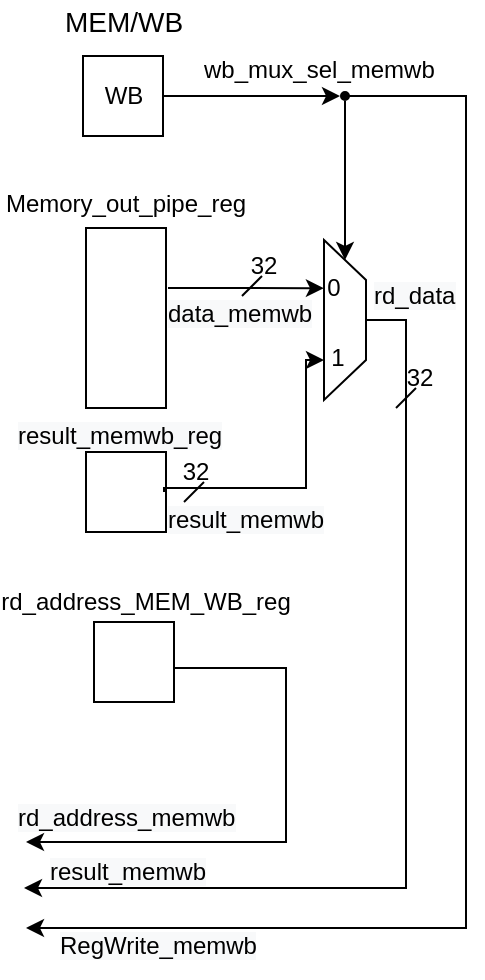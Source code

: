 <mxfile version="14.4.2" type="device"><diagram id="aepfmEy2WuYmVpdrFvKg" name="Page-1"><mxGraphModel dx="36" dy="393" grid="1" gridSize="10" guides="1" tooltips="1" connect="1" arrows="1" fold="1" page="1" pageScale="1" pageWidth="827" pageHeight="1169" math="0" shadow="0"><root><mxCell id="0"/><mxCell id="1" parent="0"/><mxCell id="-qrS-8VEBOiOH6Dw9lYV-1" value="" style="rounded=0;whiteSpace=wrap;html=1;strokeWidth=1;fillColor=none;" parent="1" vertex="1"><mxGeometry x="1550" y="460" width="40" height="90" as="geometry"/></mxCell><mxCell id="-qrS-8VEBOiOH6Dw9lYV-2" value="Memory_out_pipe_reg" style="text;html=1;strokeColor=none;fillColor=none;align=center;verticalAlign=middle;whiteSpace=wrap;rounded=0;" parent="1" vertex="1"><mxGeometry x="1550" y="437.5" width="40" height="20" as="geometry"/></mxCell><mxCell id="-qrS-8VEBOiOH6Dw9lYV-3" value="&lt;font style=&quot;font-size: 14px&quot;&gt;MEM/WB&lt;/font&gt;" style="text;html=1;strokeColor=none;fillColor=none;align=center;verticalAlign=middle;whiteSpace=wrap;rounded=0;dashed=1;" parent="1" vertex="1"><mxGeometry x="1548.5" y="346.5" width="40" height="20" as="geometry"/></mxCell><mxCell id="-qrS-8VEBOiOH6Dw9lYV-52" style="edgeStyle=orthogonalEdgeStyle;rounded=0;orthogonalLoop=1;jettySize=auto;html=1;exitX=0.5;exitY=0;exitDx=0;exitDy=0;" parent="1" source="-qrS-8VEBOiOH6Dw9lYV-4" edge="1"><mxGeometry relative="1" as="geometry"><mxPoint x="1519" y="790" as="targetPoint"/><Array as="points"><mxPoint x="1710" y="506"/><mxPoint x="1710" y="790"/><mxPoint x="1520" y="790"/></Array></mxGeometry></mxCell><mxCell id="-qrS-8VEBOiOH6Dw9lYV-4" value="" style="shape=trapezoid;perimeter=trapezoidPerimeter;whiteSpace=wrap;html=1;fixedSize=1;fillColor=#FFFFFF;direction=south;" parent="1" vertex="1"><mxGeometry x="1669" y="466" width="21" height="80" as="geometry"/></mxCell><mxCell id="-qrS-8VEBOiOH6Dw9lYV-6" value="0" style="text;html=1;strokeColor=none;fillColor=none;align=center;verticalAlign=middle;whiteSpace=wrap;rounded=0;" parent="1" vertex="1"><mxGeometry x="1654" y="480" width="40" height="20" as="geometry"/></mxCell><mxCell id="-qrS-8VEBOiOH6Dw9lYV-7" value="1" style="text;html=1;strokeColor=none;fillColor=none;align=center;verticalAlign=middle;whiteSpace=wrap;rounded=0;" parent="1" vertex="1"><mxGeometry x="1663" y="515" width="26" height="20" as="geometry"/></mxCell><mxCell id="-qrS-8VEBOiOH6Dw9lYV-8" value="WB" style="rounded=0;whiteSpace=wrap;html=1;" parent="1" vertex="1"><mxGeometry x="1548.5" y="374" width="40" height="40" as="geometry"/></mxCell><mxCell id="-qrS-8VEBOiOH6Dw9lYV-49" style="edgeStyle=orthogonalEdgeStyle;rounded=0;orthogonalLoop=1;jettySize=auto;html=1;exitX=1;exitY=0.5;exitDx=0;exitDy=0;" parent="1" source="-qrS-8VEBOiOH6Dw9lYV-9" edge="1"><mxGeometry relative="1" as="geometry"><mxPoint x="1520" y="767" as="targetPoint"/><Array as="points"><mxPoint x="1650" y="680"/><mxPoint x="1650" y="767"/></Array></mxGeometry></mxCell><mxCell id="-qrS-8VEBOiOH6Dw9lYV-9" value="" style="rounded=0;whiteSpace=wrap;html=1;" parent="1" vertex="1"><mxGeometry x="1554" y="657" width="40" height="40" as="geometry"/></mxCell><mxCell id="-qrS-8VEBOiOH6Dw9lYV-10" value="" style="rounded=0;whiteSpace=wrap;html=1;" parent="1" vertex="1"><mxGeometry x="1550" y="572" width="40" height="40" as="geometry"/></mxCell><mxCell id="-qrS-8VEBOiOH6Dw9lYV-13" value="rd_address_MEM_WB_reg" style="text;html=1;strokeColor=none;fillColor=none;align=center;verticalAlign=middle;whiteSpace=wrap;rounded=0;" parent="1" vertex="1"><mxGeometry x="1560" y="637" width="40" height="20" as="geometry"/></mxCell><mxCell id="-qrS-8VEBOiOH6Dw9lYV-18" value="" style="endArrow=classic;html=1;entryX=0.301;entryY=1.002;entryDx=0;entryDy=0;entryPerimeter=0;" parent="1" target="-qrS-8VEBOiOH6Dw9lYV-4" edge="1"><mxGeometry width="50" height="50" relative="1" as="geometry"><mxPoint x="1591" y="490" as="sourcePoint"/><mxPoint x="1650" y="489.84" as="targetPoint"/></mxGeometry></mxCell><mxCell id="-qrS-8VEBOiOH6Dw9lYV-23" value="&lt;span style=&quot;color: rgb(0 , 0 , 0) ; font-family: &amp;#34;helvetica&amp;#34; ; font-size: 12px ; font-style: normal ; font-weight: 400 ; letter-spacing: normal ; text-align: center ; text-indent: 0px ; text-transform: none ; word-spacing: 0px ; background-color: rgb(248 , 249 , 250) ; display: inline ; float: none&quot;&gt;result_memwb_reg&lt;/span&gt;" style="text;whiteSpace=wrap;html=1;" parent="1" vertex="1"><mxGeometry x="1514" y="550" width="110" height="30" as="geometry"/></mxCell><mxCell id="-qrS-8VEBOiOH6Dw9lYV-25" value="" style="endArrow=none;html=1;" parent="1" edge="1"><mxGeometry width="50" height="50" relative="1" as="geometry"><mxPoint x="1628.0" y="494" as="sourcePoint"/><mxPoint x="1638.0" y="484" as="targetPoint"/></mxGeometry></mxCell><mxCell id="-qrS-8VEBOiOH6Dw9lYV-26" value="32" style="text;html=1;strokeColor=none;fillColor=none;align=center;verticalAlign=middle;whiteSpace=wrap;rounded=0;" parent="1" vertex="1"><mxGeometry x="1619" y="469" width="40" height="20" as="geometry"/></mxCell><mxCell id="-qrS-8VEBOiOH6Dw9lYV-27" value="" style="endArrow=none;html=1;" parent="1" edge="1"><mxGeometry width="50" height="50" relative="1" as="geometry"><mxPoint x="1599" y="597" as="sourcePoint"/><mxPoint x="1609" y="587" as="targetPoint"/></mxGeometry></mxCell><mxCell id="-qrS-8VEBOiOH6Dw9lYV-28" value="32" style="text;html=1;strokeColor=none;fillColor=none;align=center;verticalAlign=middle;whiteSpace=wrap;rounded=0;" parent="1" vertex="1"><mxGeometry x="1590" y="572" width="30" height="20" as="geometry"/></mxCell><mxCell id="-qrS-8VEBOiOH6Dw9lYV-29" value="&lt;span style=&quot;color: rgb(0 , 0 , 0) ; font-family: &amp;#34;helvetica&amp;#34; ; font-size: 12px ; font-style: normal ; font-weight: 400 ; letter-spacing: normal ; text-align: center ; text-indent: 0px ; text-transform: none ; word-spacing: 0px ; background-color: rgb(248 , 249 , 250) ; display: inline ; float: none&quot;&gt;data_memwb&lt;/span&gt;" style="text;whiteSpace=wrap;html=1;" parent="1" vertex="1"><mxGeometry x="1589" y="489" width="80" height="30" as="geometry"/></mxCell><mxCell id="MGSgl28vrpBpLmP73TOd-1" style="edgeStyle=orthogonalEdgeStyle;rounded=0;orthogonalLoop=1;jettySize=auto;html=1;exitX=0;exitY=0;exitDx=0;exitDy=0;entryX=0.75;entryY=1;entryDx=0;entryDy=0;" edge="1" parent="1" source="-qrS-8VEBOiOH6Dw9lYV-31" target="-qrS-8VEBOiOH6Dw9lYV-4"><mxGeometry relative="1" as="geometry"><Array as="points"><mxPoint x="1589" y="590"/><mxPoint x="1660" y="590"/><mxPoint x="1660" y="526"/></Array></mxGeometry></mxCell><mxCell id="-qrS-8VEBOiOH6Dw9lYV-31" value="&lt;span style=&quot;color: rgb(0 , 0 , 0) ; font-family: &amp;#34;helvetica&amp;#34; ; font-size: 12px ; font-style: normal ; font-weight: 400 ; letter-spacing: normal ; text-align: center ; text-indent: 0px ; text-transform: none ; word-spacing: 0px ; background-color: rgb(248 , 249 , 250) ; display: inline ; float: none&quot;&gt;result_memwb&lt;/span&gt;" style="text;whiteSpace=wrap;html=1;" parent="1" vertex="1"><mxGeometry x="1589" y="592" width="80" height="30" as="geometry"/></mxCell><mxCell id="-qrS-8VEBOiOH6Dw9lYV-41" style="edgeStyle=orthogonalEdgeStyle;rounded=0;orthogonalLoop=1;jettySize=auto;html=1;exitX=0.9;exitY=0.5;exitDx=0;exitDy=0;exitPerimeter=0;" parent="1" source="-qrS-8VEBOiOH6Dw9lYV-21" edge="1"><mxGeometry relative="1" as="geometry"><mxPoint x="1520" y="810" as="targetPoint"/><Array as="points"><mxPoint x="1740" y="394"/><mxPoint x="1740" y="810"/></Array></mxGeometry></mxCell><mxCell id="BP3VVnvkTQzq9hoqhx6c-5" style="edgeStyle=orthogonalEdgeStyle;rounded=0;orthogonalLoop=1;jettySize=auto;html=1;entryX=0;entryY=0.5;entryDx=0;entryDy=0;" parent="1" source="-qrS-8VEBOiOH6Dw9lYV-21" target="-qrS-8VEBOiOH6Dw9lYV-4" edge="1"><mxGeometry relative="1" as="geometry"/></mxCell><mxCell id="-qrS-8VEBOiOH6Dw9lYV-21" value="" style="verticalLabelPosition=bottom;shadow=0;dashed=0;align=center;html=1;verticalAlign=top;shape=mxgraph.electrical.logic_gates.inverting_contact;fillColor=#000000;" parent="1" vertex="1"><mxGeometry x="1677" y="391.5" width="5" height="5" as="geometry"/></mxCell><mxCell id="-qrS-8VEBOiOH6Dw9lYV-37" value="" style="endArrow=classic;html=1;exitX=1;exitY=0.5;exitDx=0;exitDy=0;" parent="1" source="-qrS-8VEBOiOH6Dw9lYV-8" target="-qrS-8VEBOiOH6Dw9lYV-21" edge="1"><mxGeometry width="50" height="50" relative="1" as="geometry"><mxPoint x="1588.5" y="394" as="sourcePoint"/><mxPoint x="1769.5" y="394" as="targetPoint"/></mxGeometry></mxCell><mxCell id="-qrS-8VEBOiOH6Dw9lYV-44" value="&lt;div style=&quot;text-align: center&quot;&gt;&lt;span&gt;&lt;font face=&quot;helvetica&quot;&gt;wb_mux_sel_memwb&lt;/font&gt;&lt;/span&gt;&lt;/div&gt;" style="text;whiteSpace=wrap;html=1;" parent="1" vertex="1"><mxGeometry x="1607" y="366.5" width="130" height="30" as="geometry"/></mxCell><mxCell id="-qrS-8VEBOiOH6Dw9lYV-46" value="&lt;span style=&quot;color: rgb(0 , 0 , 0) ; font-family: &amp;#34;helvetica&amp;#34; ; font-size: 12px ; font-style: normal ; font-weight: 400 ; letter-spacing: normal ; text-align: center ; text-indent: 0px ; text-transform: none ; word-spacing: 0px ; background-color: rgb(248 , 249 , 250) ; display: inline ; float: none&quot;&gt;rd_data&lt;/span&gt;" style="text;whiteSpace=wrap;html=1;" parent="1" vertex="1"><mxGeometry x="1692" y="480" width="50" height="30" as="geometry"/></mxCell><mxCell id="-qrS-8VEBOiOH6Dw9lYV-47" value="" style="endArrow=none;html=1;" parent="1" edge="1"><mxGeometry width="50" height="50" relative="1" as="geometry"><mxPoint x="1705.0" y="550" as="sourcePoint"/><mxPoint x="1715.0" y="540" as="targetPoint"/></mxGeometry></mxCell><mxCell id="-qrS-8VEBOiOH6Dw9lYV-48" value="32" style="text;html=1;strokeColor=none;fillColor=none;align=center;verticalAlign=middle;whiteSpace=wrap;rounded=0;" parent="1" vertex="1"><mxGeometry x="1697" y="525" width="40" height="20" as="geometry"/></mxCell><mxCell id="-qrS-8VEBOiOH6Dw9lYV-50" style="edgeStyle=orthogonalEdgeStyle;rounded=0;orthogonalLoop=1;jettySize=auto;html=1;exitX=0.5;exitY=1;exitDx=0;exitDy=0;" parent="1" source="-qrS-8VEBOiOH6Dw9lYV-46" target="-qrS-8VEBOiOH6Dw9lYV-46" edge="1"><mxGeometry relative="1" as="geometry"/></mxCell><mxCell id="BP3VVnvkTQzq9hoqhx6c-1" value="&lt;span style=&quot;color: rgb(0 , 0 , 0) ; font-family: &amp;#34;helvetica&amp;#34; ; font-size: 12px ; font-style: normal ; font-weight: 400 ; letter-spacing: normal ; text-align: center ; text-indent: 0px ; text-transform: none ; word-spacing: 0px ; background-color: rgb(248 , 249 , 250) ; display: inline ; float: none&quot;&gt;RegWrite_memwb&lt;/span&gt;" style="text;whiteSpace=wrap;html=1;" parent="1" vertex="1"><mxGeometry x="1535" y="805" width="110" height="30" as="geometry"/></mxCell><mxCell id="BP3VVnvkTQzq9hoqhx6c-2" value="&lt;span style=&quot;color: rgb(0 , 0 , 0) ; font-family: &amp;#34;helvetica&amp;#34; ; font-size: 12px ; font-style: normal ; font-weight: 400 ; letter-spacing: normal ; text-align: center ; text-indent: 0px ; text-transform: none ; word-spacing: 0px ; background-color: rgb(248 , 249 , 250) ; display: inline ; float: none&quot;&gt;rd_address_memwb&lt;/span&gt;" style="text;whiteSpace=wrap;html=1;" parent="1" vertex="1"><mxGeometry x="1514" y="741" width="120" height="30" as="geometry"/></mxCell><mxCell id="BP3VVnvkTQzq9hoqhx6c-3" value="&lt;span style=&quot;color: rgb(0 , 0 , 0) ; font-family: &amp;#34;helvetica&amp;#34; ; font-size: 12px ; font-style: normal ; font-weight: 400 ; letter-spacing: normal ; text-align: center ; text-indent: 0px ; text-transform: none ; word-spacing: 0px ; background-color: rgb(248 , 249 , 250) ; display: inline ; float: none&quot;&gt;result_memwb&lt;/span&gt;" style="text;whiteSpace=wrap;html=1;" parent="1" vertex="1"><mxGeometry x="1530" y="768" width="90" height="30" as="geometry"/></mxCell></root></mxGraphModel></diagram></mxfile>